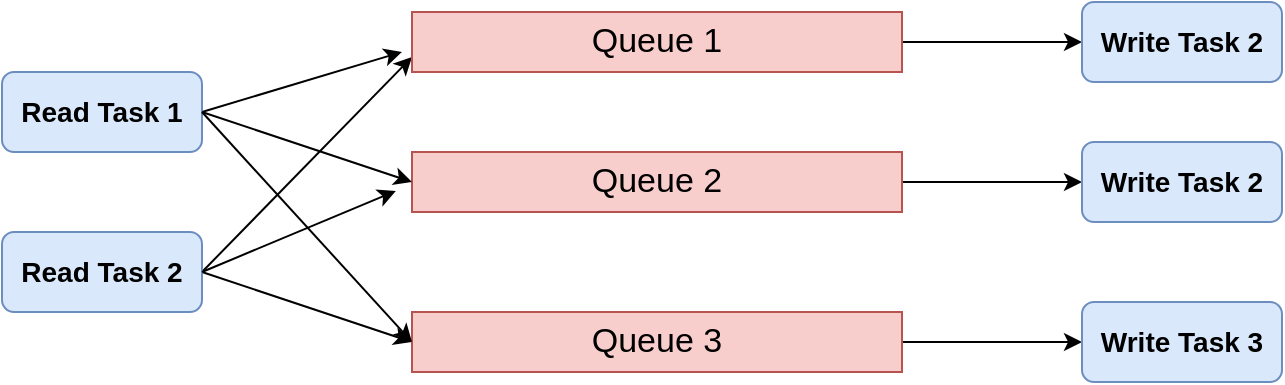 <mxfile>
    <diagram id="_BjMg4p5x31hL4Gv-87s" name="第 1 页">
        <mxGraphModel dx="862" dy="672" grid="0" gridSize="10" guides="1" tooltips="1" connect="1" arrows="1" fold="1" page="1" pageScale="1" pageWidth="900" pageHeight="900" background="none" math="0" shadow="0">
            <root>
                <mxCell id="0"/>
                <mxCell id="1" parent="0"/>
                <mxCell id="13" style="edgeStyle=none;html=1;exitX=1;exitY=0.5;exitDx=0;exitDy=0;fontSize=17;" parent="1" source="7" edge="1">
                    <mxGeometry relative="1" as="geometry">
                        <mxPoint x="260" y="150" as="targetPoint"/>
                    </mxGeometry>
                </mxCell>
                <mxCell id="7" value="&lt;font style=&quot;font-size: 14px&quot;&gt;Read Task 1&lt;/font&gt;" style="rounded=1;whiteSpace=wrap;html=1;fillColor=#dae8fc;strokeColor=#6c8ebf;fontStyle=1" parent="1" vertex="1">
                    <mxGeometry x="60" y="160" width="100" height="40" as="geometry"/>
                </mxCell>
                <mxCell id="16" style="edgeStyle=none;html=1;exitX=1;exitY=0.5;exitDx=0;exitDy=0;entryX=0;entryY=0.75;entryDx=0;entryDy=0;fontSize=17;" parent="1" source="8" target="9" edge="1">
                    <mxGeometry relative="1" as="geometry"/>
                </mxCell>
                <mxCell id="18" style="edgeStyle=none;html=1;exitX=1;exitY=0.5;exitDx=0;exitDy=0;entryX=0;entryY=0.5;entryDx=0;entryDy=0;fontSize=17;" parent="1" source="8" target="11" edge="1">
                    <mxGeometry relative="1" as="geometry"/>
                </mxCell>
                <mxCell id="8" value="&lt;font style=&quot;font-size: 14px&quot;&gt;&lt;font style=&quot;font-size: 14px&quot;&gt;Read Tas&lt;/font&gt;&lt;font style=&quot;font-size: 14px&quot;&gt;k 2&lt;/font&gt;&lt;/font&gt;" style="rounded=1;whiteSpace=wrap;html=1;fillColor=#dae8fc;strokeColor=#6c8ebf;fontStyle=1" parent="1" vertex="1">
                    <mxGeometry x="60" y="240" width="100" height="40" as="geometry"/>
                </mxCell>
                <mxCell id="23" value="" style="edgeStyle=none;html=1;fontSize=14;" parent="1" source="9" target="20" edge="1">
                    <mxGeometry relative="1" as="geometry"/>
                </mxCell>
                <mxCell id="9" value="Queue 1" style="rounded=0;whiteSpace=wrap;html=1;fontSize=17;fillColor=#f8cecc;strokeColor=#b85450;" parent="1" vertex="1">
                    <mxGeometry x="265" y="130" width="245" height="30" as="geometry"/>
                </mxCell>
                <mxCell id="24" value="" style="edgeStyle=none;html=1;fontSize=14;" parent="1" source="10" target="21" edge="1">
                    <mxGeometry relative="1" as="geometry"/>
                </mxCell>
                <mxCell id="10" value="Queue 2" style="rounded=0;whiteSpace=wrap;html=1;fontSize=17;fillColor=#f8cecc;strokeColor=#b85450;" parent="1" vertex="1">
                    <mxGeometry x="265" y="200" width="245" height="30" as="geometry"/>
                </mxCell>
                <mxCell id="25" value="" style="edgeStyle=none;html=1;fontSize=14;" parent="1" source="11" target="22" edge="1">
                    <mxGeometry relative="1" as="geometry"/>
                </mxCell>
                <mxCell id="11" value="Queue 3" style="rounded=0;whiteSpace=wrap;html=1;fontSize=17;fillColor=#f8cecc;strokeColor=#b85450;" parent="1" vertex="1">
                    <mxGeometry x="265" y="280" width="245" height="30" as="geometry"/>
                </mxCell>
                <mxCell id="14" style="edgeStyle=none;html=1;exitX=1;exitY=0.5;exitDx=0;exitDy=0;fontSize=17;entryX=0;entryY=0.5;entryDx=0;entryDy=0;" parent="1" source="7" target="10" edge="1">
                    <mxGeometry relative="1" as="geometry">
                        <mxPoint x="270" y="160" as="targetPoint"/>
                        <mxPoint x="180" y="195" as="sourcePoint"/>
                    </mxGeometry>
                </mxCell>
                <mxCell id="15" style="edgeStyle=none;html=1;exitX=1;exitY=0.5;exitDx=0;exitDy=0;fontSize=17;entryX=0;entryY=0.5;entryDx=0;entryDy=0;" parent="1" source="7" target="11" edge="1">
                    <mxGeometry relative="1" as="geometry">
                        <mxPoint x="280" y="170" as="targetPoint"/>
                        <mxPoint x="190" y="205" as="sourcePoint"/>
                    </mxGeometry>
                </mxCell>
                <mxCell id="17" style="edgeStyle=none;html=1;exitX=1;exitY=0.5;exitDx=0;exitDy=0;entryX=-0.033;entryY=0.65;entryDx=0;entryDy=0;fontSize=17;entryPerimeter=0;" parent="1" source="8" target="10" edge="1">
                    <mxGeometry relative="1" as="geometry">
                        <mxPoint x="180" y="285" as="sourcePoint"/>
                        <mxPoint x="275" y="162.5" as="targetPoint"/>
                    </mxGeometry>
                </mxCell>
                <mxCell id="20" value="&lt;font style=&quot;font-size: 14px&quot;&gt;&lt;font style=&quot;font-size: 14px&quot;&gt;Write Tas&lt;/font&gt;&lt;font style=&quot;font-size: 14px&quot;&gt;k 2&lt;/font&gt;&lt;/font&gt;" style="rounded=1;whiteSpace=wrap;html=1;fillColor=#dae8fc;strokeColor=#6c8ebf;fontStyle=1" parent="1" vertex="1">
                    <mxGeometry x="600" y="125" width="100" height="40" as="geometry"/>
                </mxCell>
                <mxCell id="21" value="&lt;font style=&quot;font-size: 14px&quot;&gt;&lt;font style=&quot;font-size: 14px&quot;&gt;Write Tas&lt;/font&gt;&lt;font style=&quot;font-size: 14px&quot;&gt;k 2&lt;/font&gt;&lt;/font&gt;" style="rounded=1;whiteSpace=wrap;html=1;fillColor=#dae8fc;strokeColor=#6c8ebf;fontStyle=1" parent="1" vertex="1">
                    <mxGeometry x="600" y="195" width="100" height="40" as="geometry"/>
                </mxCell>
                <mxCell id="22" value="&lt;font style=&quot;font-size: 14px&quot;&gt;&lt;font style=&quot;font-size: 14px&quot;&gt;Write Tas&lt;/font&gt;&lt;font style=&quot;font-size: 14px&quot;&gt;k 3&lt;/font&gt;&lt;/font&gt;" style="rounded=1;whiteSpace=wrap;html=1;fillColor=#dae8fc;strokeColor=#6c8ebf;fontStyle=1" parent="1" vertex="1">
                    <mxGeometry x="600" y="275" width="100" height="40" as="geometry"/>
                </mxCell>
            </root>
        </mxGraphModel>
    </diagram>
</mxfile>